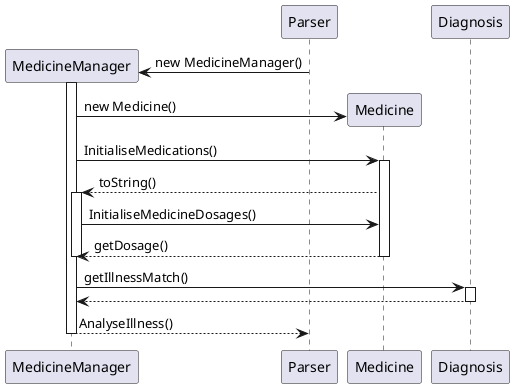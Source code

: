 [comment]: <> (//@@author tanyizhe)
@startuml
'https://plantuml.com/sequence-diagram



create MedicineManager
Parser -> MedicineManager : new MedicineManager()
activate MedicineManager
create Medicine
MedicineManager -> Medicine: new Medicine()
MedicineManager -> Medicine: InitialiseMedications()
activate Medicine
Medicine --> MedicineManager: toString()
activate MedicineManager

MedicineManager -> Medicine: InitialiseMedicineDosages()

Medicine --> MedicineManager: getDosage()
deactivate Medicine
deactivate MedicineManager
MedicineManager -> Diagnosis: getIllnessMatch()
activate Diagnosis
Diagnosis --> MedicineManager
deactivate Diagnosis



MedicineManager --> Parser: AnalyseIllness()
deactivate MedicineManager


@enduml
